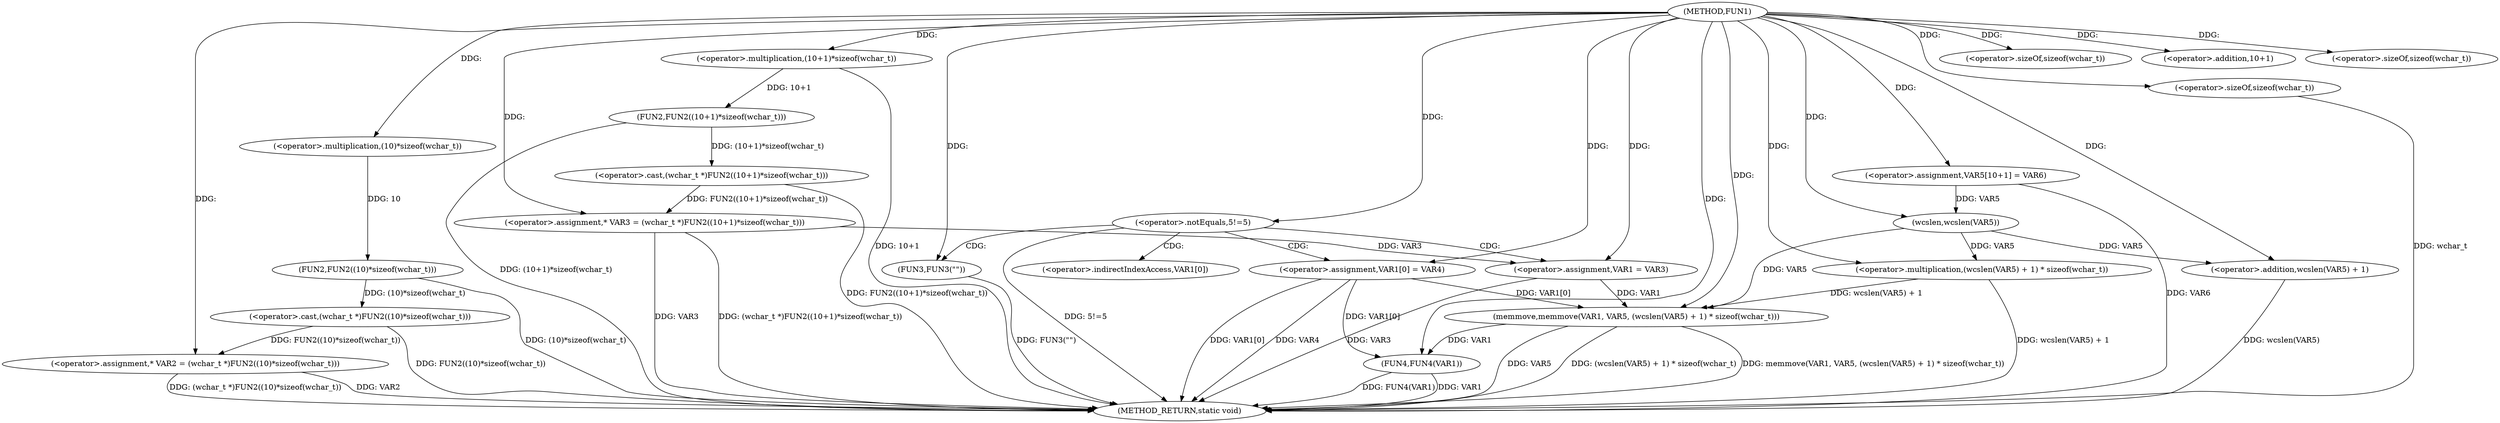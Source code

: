 digraph FUN1 {  
"1000100" [label = "(METHOD,FUN1)" ]
"1000159" [label = "(METHOD_RETURN,static void)" ]
"1000104" [label = "(<operator>.assignment,* VAR2 = (wchar_t *)FUN2((10)*sizeof(wchar_t)))" ]
"1000106" [label = "(<operator>.cast,(wchar_t *)FUN2((10)*sizeof(wchar_t)))" ]
"1000108" [label = "(FUN2,FUN2((10)*sizeof(wchar_t)))" ]
"1000109" [label = "(<operator>.multiplication,(10)*sizeof(wchar_t))" ]
"1000111" [label = "(<operator>.sizeOf,sizeof(wchar_t))" ]
"1000114" [label = "(<operator>.assignment,* VAR3 = (wchar_t *)FUN2((10+1)*sizeof(wchar_t)))" ]
"1000116" [label = "(<operator>.cast,(wchar_t *)FUN2((10+1)*sizeof(wchar_t)))" ]
"1000118" [label = "(FUN2,FUN2((10+1)*sizeof(wchar_t)))" ]
"1000119" [label = "(<operator>.multiplication,(10+1)*sizeof(wchar_t))" ]
"1000120" [label = "(<operator>.addition,10+1)" ]
"1000123" [label = "(<operator>.sizeOf,sizeof(wchar_t))" ]
"1000126" [label = "(<operator>.notEquals,5!=5)" ]
"1000130" [label = "(FUN3,FUN3(\"\"))" ]
"1000134" [label = "(<operator>.assignment,VAR1 = VAR3)" ]
"1000137" [label = "(<operator>.assignment,VAR1[0] = VAR4)" ]
"1000144" [label = "(<operator>.assignment,VAR5[10+1] = VAR6)" ]
"1000147" [label = "(memmove,memmove(VAR1, VAR5, (wcslen(VAR5) + 1) * sizeof(wchar_t)))" ]
"1000150" [label = "(<operator>.multiplication,(wcslen(VAR5) + 1) * sizeof(wchar_t))" ]
"1000151" [label = "(<operator>.addition,wcslen(VAR5) + 1)" ]
"1000152" [label = "(wcslen,wcslen(VAR5))" ]
"1000155" [label = "(<operator>.sizeOf,sizeof(wchar_t))" ]
"1000157" [label = "(FUN4,FUN4(VAR1))" ]
"1000138" [label = "(<operator>.indirectIndexAccess,VAR1[0])" ]
  "1000106" -> "1000159"  [ label = "DDG: FUN2((10)*sizeof(wchar_t))"] 
  "1000150" -> "1000159"  [ label = "DDG: wcslen(VAR5) + 1"] 
  "1000157" -> "1000159"  [ label = "DDG: FUN4(VAR1)"] 
  "1000104" -> "1000159"  [ label = "DDG: VAR2"] 
  "1000137" -> "1000159"  [ label = "DDG: VAR4"] 
  "1000151" -> "1000159"  [ label = "DDG: wcslen(VAR5)"] 
  "1000114" -> "1000159"  [ label = "DDG: VAR3"] 
  "1000147" -> "1000159"  [ label = "DDG: VAR5"] 
  "1000116" -> "1000159"  [ label = "DDG: FUN2((10+1)*sizeof(wchar_t))"] 
  "1000119" -> "1000159"  [ label = "DDG: 10+1"] 
  "1000134" -> "1000159"  [ label = "DDG: VAR3"] 
  "1000147" -> "1000159"  [ label = "DDG: (wcslen(VAR5) + 1) * sizeof(wchar_t)"] 
  "1000118" -> "1000159"  [ label = "DDG: (10+1)*sizeof(wchar_t)"] 
  "1000144" -> "1000159"  [ label = "DDG: VAR6"] 
  "1000130" -> "1000159"  [ label = "DDG: FUN3(\"\")"] 
  "1000126" -> "1000159"  [ label = "DDG: 5!=5"] 
  "1000157" -> "1000159"  [ label = "DDG: VAR1"] 
  "1000155" -> "1000159"  [ label = "DDG: wchar_t"] 
  "1000137" -> "1000159"  [ label = "DDG: VAR1[0]"] 
  "1000147" -> "1000159"  [ label = "DDG: memmove(VAR1, VAR5, (wcslen(VAR5) + 1) * sizeof(wchar_t))"] 
  "1000114" -> "1000159"  [ label = "DDG: (wchar_t *)FUN2((10+1)*sizeof(wchar_t))"] 
  "1000104" -> "1000159"  [ label = "DDG: (wchar_t *)FUN2((10)*sizeof(wchar_t))"] 
  "1000108" -> "1000159"  [ label = "DDG: (10)*sizeof(wchar_t)"] 
  "1000106" -> "1000104"  [ label = "DDG: FUN2((10)*sizeof(wchar_t))"] 
  "1000100" -> "1000104"  [ label = "DDG: "] 
  "1000108" -> "1000106"  [ label = "DDG: (10)*sizeof(wchar_t)"] 
  "1000109" -> "1000108"  [ label = "DDG: 10"] 
  "1000100" -> "1000109"  [ label = "DDG: "] 
  "1000100" -> "1000111"  [ label = "DDG: "] 
  "1000116" -> "1000114"  [ label = "DDG: FUN2((10+1)*sizeof(wchar_t))"] 
  "1000100" -> "1000114"  [ label = "DDG: "] 
  "1000118" -> "1000116"  [ label = "DDG: (10+1)*sizeof(wchar_t)"] 
  "1000119" -> "1000118"  [ label = "DDG: 10+1"] 
  "1000100" -> "1000119"  [ label = "DDG: "] 
  "1000100" -> "1000120"  [ label = "DDG: "] 
  "1000100" -> "1000123"  [ label = "DDG: "] 
  "1000100" -> "1000126"  [ label = "DDG: "] 
  "1000100" -> "1000130"  [ label = "DDG: "] 
  "1000114" -> "1000134"  [ label = "DDG: VAR3"] 
  "1000100" -> "1000134"  [ label = "DDG: "] 
  "1000100" -> "1000137"  [ label = "DDG: "] 
  "1000100" -> "1000144"  [ label = "DDG: "] 
  "1000134" -> "1000147"  [ label = "DDG: VAR1"] 
  "1000137" -> "1000147"  [ label = "DDG: VAR1[0]"] 
  "1000100" -> "1000147"  [ label = "DDG: "] 
  "1000152" -> "1000147"  [ label = "DDG: VAR5"] 
  "1000150" -> "1000147"  [ label = "DDG: wcslen(VAR5) + 1"] 
  "1000152" -> "1000150"  [ label = "DDG: VAR5"] 
  "1000100" -> "1000150"  [ label = "DDG: "] 
  "1000152" -> "1000151"  [ label = "DDG: VAR5"] 
  "1000144" -> "1000152"  [ label = "DDG: VAR5"] 
  "1000100" -> "1000152"  [ label = "DDG: "] 
  "1000100" -> "1000151"  [ label = "DDG: "] 
  "1000100" -> "1000155"  [ label = "DDG: "] 
  "1000147" -> "1000157"  [ label = "DDG: VAR1"] 
  "1000137" -> "1000157"  [ label = "DDG: VAR1[0]"] 
  "1000100" -> "1000157"  [ label = "DDG: "] 
  "1000126" -> "1000137"  [ label = "CDG: "] 
  "1000126" -> "1000130"  [ label = "CDG: "] 
  "1000126" -> "1000138"  [ label = "CDG: "] 
  "1000126" -> "1000134"  [ label = "CDG: "] 
}
